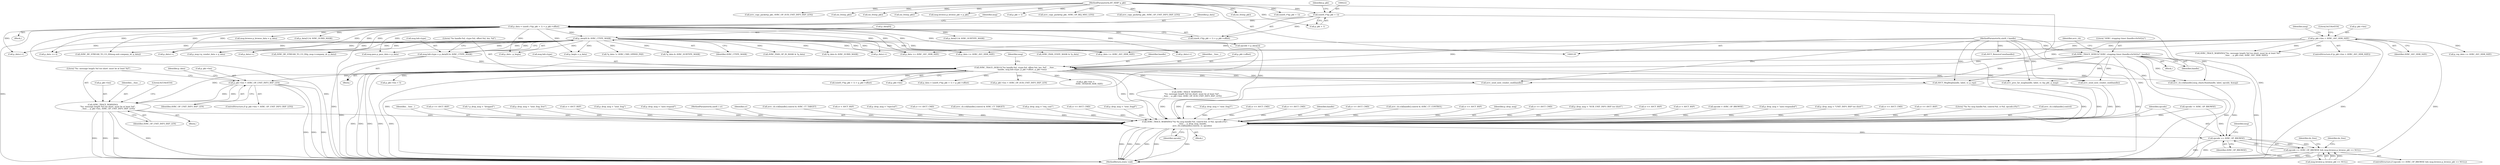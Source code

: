 digraph "0_Android_830cb39cb2a0f1bf6704d264e2a5c5029c175dd7@pointer" {
"1000461" [label="(Call,AVRC_TRACE_WARNING(\n                \"%s: message length %d too short: must be at least %d\",\n                __func__, p_pkt->len, AVRC_OP_UNIT_INFO_RSP_LEN))"];
"1000310" [label="(Call,AVRC_TRACE_DEBUG(\"%s handle:%d, ctype:%d, offset:%d, len: %d\", __func__,\n                      handle, msg.hdr.ctype, p_pkt->offset, p_pkt->len))"];
"1000207" [label="(Call,AVRC_TRACE_DEBUG(\"AVRC: stopping timer (handle=0x%02x)\", handle))"];
"1000129" [label="(MethodParameterIn,uint8_t handle)"];
"1000299" [label="(Call,msg.hdr.ctype = p_data[0] & AVRC_CTYPE_MASK)"];
"1000305" [label="(Call,p_data[0] & AVRC_CTYPE_MASK)"];
"1000218" [label="(Call,p_data = (uint8_t*)(p_pkt + 1) + p_pkt->offset)"];
"1000221" [label="(Call,(uint8_t*)(p_pkt + 1))"];
"1000132" [label="(MethodParameterIn,BT_HDR* p_pkt)"];
"1000280" [label="(Call,p_pkt->len < AVRC_AVC_HDR_SIZE)"];
"1000455" [label="(Call,p_pkt->len < AVRC_OP_UNIT_INFO_RSP_LEN)"];
"1001023" [label="(Call,AVRC_TRACE_WARNING(\"%s %s msg handle:%d, control:%d, cr:%d, opcode:x%x\",\n                       __func__, p_drop_msg, handle,\n                       avrc_cb.ccb[handle].control, cr, opcode))"];
"1001039" [label="(Call,opcode == AVRC_OP_BROWSE)"];
"1001038" [label="(Call,opcode == AVRC_OP_BROWSE && msg.browse.p_browse_pkt == NULL)"];
"1000219" [label="(Identifier,p_data)"];
"1000129" [label="(MethodParameterIn,uint8_t handle)"];
"1000454" [label="(ControlStructure,if (p_pkt->len < AVRC_OP_UNIT_INFO_RSP_LEN))"];
"1000581" [label="(Call,AVRC_TRACE_WARNING(\n                \"%s: message length %d too short: must be at least %d\",\n                __func__, p_pkt->len, AVRC_OP_SUB_UNIT_INFO_RSP_LEN))"];
"1000208" [label="(Literal,\"AVRC: stopping timer (handle=0x%02x)\")"];
"1001035" [label="(Identifier,cr)"];
"1000939" [label="(Call,avrc_cb.ccb[handle].control & AVRC_CT_TARGET)"];
"1000132" [label="(MethodParameterIn,BT_HDR* p_pkt)"];
"1000987" [label="(Call,cr = AVCT_RSP)"];
"1000984" [label="(Call,p_drop_msg = \"rejected\")"];
"1000911" [label="(Call,msg.pass.p_pass_data = p_data)"];
"1000296" [label="(Call,osi_free(p_pkt))"];
"1000289" [label="(Call,AVRC_TRACE_WARNING(\"%s: message length %d too short: must be at least %d\",\n                         __func__, p_pkt->len, AVRC_AVC_HDR_SIZE))"];
"1000270" [label="(Call,msg.browse.p_browse_pkt = p_pkt)"];
"1000469" [label="(Literal,0x534e4554)"];
"1000302" [label="(Identifier,msg)"];
"1000284" [label="(Identifier,AVRC_AVC_HDR_SIZE)"];
"1000575" [label="(Call,p_pkt->len < AVRC_OP_SUB_UNIT_INFO_RSP_LEN)"];
"1000209" [label="(Identifier,handle)"];
"1000332" [label="(Call,p_data[1] & AVRC_SUBTYPE_MASK)"];
"1000677" [label="(Call,p_pkt->len <\n            AVRC_VENDOR_HDR_SIZE)"];
"1000231" [label="(Identifier,msg)"];
"1000820" [label="(Call,p_pkt->len < 5)"];
"1001023" [label="(Call,AVRC_TRACE_WARNING(\"%s %s msg handle:%d, control:%d, cr:%d, opcode:x%x\",\n                       __func__, p_drop_msg, handle,\n                       avrc_cb.ccb[handle].control, cr, opcode))"];
"1001036" [label="(Identifier,opcode)"];
"1000664" [label="(Call,(uint8_t*)(p_pkt + 1) + p_pkt->offset)"];
"1000667" [label="(Call,p_pkt + 1)"];
"1001022" [label="(Block,)"];
"1000948" [label="(Call,cr == AVCT_CMD)"];
"1001045" [label="(Identifier,msg)"];
"1000460" [label="(Block,)"];
"1001057" [label="(MethodReturn,static void)"];
"1000357" [label="(Call,avrc_cb.ccb[handle].control & AVRC_CT_TARGET)"];
"1000306" [label="(Call,p_data[0])"];
"1000788" [label="(Call,p_drop_msg = \"req_cont\")"];
"1000388" [label="(Call,cr == AVCT_CMD)"];
"1001037" [label="(ControlStructure,if (opcode == AVRC_OP_BROWSE && msg.browse.p_browse_pkt == NULL))"];
"1000322" [label="(Call,p_pkt->len)"];
"1000803" [label="(Call,p_drop_msg = \"sent_fragd\")"];
"1000793" [label="(Call,p_drop_msg = \"sent_frag3\")"];
"1000311" [label="(Literal,\"%s handle:%d, ctype:%d, offset:%d, len: %d\")"];
"1000973" [label="(Call,avrc_copy_packet(p_pkt, AVRC_OP_REJ_MSG_LEN))"];
"1001038" [label="(Call,opcode == AVRC_OP_BROWSE && msg.browse.p_browse_pkt == NULL)"];
"1001015" [label="(Call,avrc_cb.ccb[handle].msg_cback.Run(handle, label, opcode, &msg))"];
"1000467" [label="(Identifier,AVRC_OP_UNIT_INFO_RSP_LEN)"];
"1000515" [label="(Call,cr == AVCT_CMD)"];
"1000394" [label="(Call,avrc_copy_packet(p_pkt, AVRC_OP_UNIT_INFO_RSP_LEN))"];
"1000847" [label="(Call,AVRC_PASS_OP_ID_MASK & *p_data)"];
"1000366" [label="(Call,cr == AVCT_CMD)"];
"1000637" [label="(Call,p_data++)"];
"1001027" [label="(Identifier,handle)"];
"1000662" [label="(Call,p_data = (uint8_t*)(p_pkt + 1) + p_pkt->offset)"];
"1000312" [label="(Identifier,__func__)"];
"1001055" [label="(Call,osi_free(p_pkt))"];
"1000827" [label="(Call,cr == AVCT_CMD)"];
"1000206" [label="(Block,)"];
"1000280" [label="(Call,p_pkt->len < AVRC_AVC_HDR_SIZE)"];
"1001040" [label="(Identifier,opcode)"];
"1000287" [label="(Literal,0x534e4554)"];
"1000499" [label="(Call,*p_data & AVRC_SUBID_MASK)"];
"1000880" [label="(Call,p_data++)"];
"1000370" [label="(Call,avrc_cb.ccb[handle].control & AVRC_CT_CONTROL)"];
"1000808" [label="(Call,cr == AVCT_RSP)"];
"1000299" [label="(Call,msg.hdr.ctype = p_data[0] & AVRC_CTYPE_MASK)"];
"1000703" [label="(Call,p_msg->p_vendor_data = p_data)"];
"1000133" [label="(Block,)"];
"1000673" [label="(Call,p_begin = p_data)"];
"1000305" [label="(Call,p_data[0] & AVRC_CTYPE_MASK)"];
"1000665" [label="(Call,(uint8_t*)(p_pkt + 1))"];
"1000214" [label="(Identifier,avrc_cb)"];
"1001026" [label="(Identifier,p_drop_msg)"];
"1000464" [label="(Call,p_pkt->len)"];
"1000314" [label="(Call,msg.hdr.ctype)"];
"1001041" [label="(Identifier,AVRC_OP_BROWSE)"];
"1000684" [label="(Call,cr == AVCT_CMD)"];
"1000962" [label="(Call,opcode != AVRC_OP_BROWSE)"];
"1000594" [label="(Call,p_drop_msg = \"SUB_UNIT_INFO_RSP too short\")"];
"1000698" [label="(Call,AVRC_BE_STREAM_TO_CO_ID(p_msg->company_id, p_data))"];
"1000310" [label="(Call,AVRC_TRACE_DEBUG(\"%s handle:%d, ctype:%d, offset:%d, len: %d\", __func__,\n                      handle, msg.hdr.ctype, p_pkt->offset, p_pkt->len))"];
"1000254" [label="(Call,msg.browse.p_browse_data = p_data)"];
"1000463" [label="(Identifier,__func__)"];
"1001042" [label="(Call,msg.browse.p_browse_pkt == NULL)"];
"1000598" [label="(Call,p_data += AVRC_AVC_HDR_SIZE)"];
"1000300" [label="(Call,msg.hdr.ctype)"];
"1001051" [label="(Identifier,do_free)"];
"1000815" [label="(Call,avrc_send_next_vendor_cmd(handle))"];
"1000328" [label="(Identifier,msg)"];
"1000379" [label="(Call,cr == AVCT_RSP)"];
"1000281" [label="(Call,p_pkt->len)"];
"1000852" [label="(Call,AVRC_PASS_STATE_MASK & *p_data)"];
"1000313" [label="(Identifier,handle)"];
"1000503" [label="(Call,p_data++)"];
"1000446" [label="(Call,cr = AVCT_RSP)"];
"1000242" [label="(Call,opcode = AVRC_OP_BROWSE)"];
"1000569" [label="(Call,p_drop_msg = \"auto responded\")"];
"1000456" [label="(Call,p_pkt->len)"];
"1000474" [label="(Call,p_drop_msg = \"UNIT_INFO_RSP too short\")"];
"1000753" [label="(Call,avrc_proc_far_msg(handle, label, cr, &p_pkt, p_msg))"];
"1000740" [label="(Call,cr == AVCT_CMD)"];
"1000227" [label="(Identifier,p_pkt)"];
"1000344" [label="(Call,p_data[1] & AVRC_SUBID_MASK)"];
"1000319" [label="(Call,p_pkt->offset)"];
"1000929" [label="(Call,cr == AVCT_RSP)"];
"1000610" [label="(Call,p_data++)"];
"1001024" [label="(Literal,\"%s %s msg handle:%d, control:%d, cr:%d, opcode:x%x\")"];
"1000221" [label="(Call,(uint8_t*)(p_pkt + 1))"];
"1000459" [label="(Identifier,AVRC_OP_UNIT_INFO_RSP_LEN)"];
"1000505" [label="(Call,AVRC_BE_STREAM_TO_CO_ID(msg.unit.company_id, p_data))"];
"1000218" [label="(Call,p_data = (uint8_t*)(p_pkt + 1) + p_pkt->offset)"];
"1001039" [label="(Call,opcode == AVRC_OP_BROWSE)"];
"1000478" [label="(Call,p_data += 4)"];
"1000933" [label="(Call,avrc_send_next_vendor_cmd(handle))"];
"1000871" [label="(Call,p_data++)"];
"1000207" [label="(Call,AVRC_TRACE_DEBUG(\"AVRC: stopping timer (handle=0x%02x)\", handle))"];
"1000455" [label="(Call,p_pkt->len < AVRC_OP_UNIT_INFO_RSP_LEN)"];
"1001028" [label="(Call,avrc_cb.ccb[handle].control)"];
"1001025" [label="(Identifier,__func__)"];
"1000349" [label="(Call,opcode = p_data[2])"];
"1000619" [label="(Call,*p_data != AVRC_CMD_OPRND_PAD)"];
"1000695" [label="(Call,p_data += AVRC_AVC_HDR_SIZE)"];
"1000462" [label="(Literal,\"%s: message length %d too short: must be at least %d\")"];
"1000479" [label="(Identifier,p_data)"];
"1000203" [label="(Call,cr == AVCT_RSP)"];
"1000488" [label="(Call,*p_data & AVRC_SUBTYPE_MASK)"];
"1000838" [label="(Call,p_data += AVRC_AVC_HDR_SIZE)"];
"1000157" [label="(Call,* p_drop_msg = \"dropped\")"];
"1000461" [label="(Call,AVRC_TRACE_WARNING(\n                \"%s: message length %d too short: must be at least %d\",\n                __func__, p_pkt->len, AVRC_OP_UNIT_INFO_RSP_LEN))"];
"1000798" [label="(Call,p_drop_msg = \"sent_frag_free\")"];
"1000566" [label="(Call,cr = AVCT_RSP)"];
"1000220" [label="(Call,(uint8_t*)(p_pkt + 1) + p_pkt->offset)"];
"1000521" [label="(Call,avrc_copy_packet(p_pkt, AVRC_OP_SUB_UNIT_INFO_RSP_LEN))"];
"1000996" [label="(Call,AVCT_MsgReq(handle, label, cr, p_rsp))"];
"1000198" [label="(Call,AVCT_RemoveConn(handle))"];
"1001054" [label="(Identifier,do_free)"];
"1000188" [label="(Call,osi_free(p_pkt))"];
"1000196" [label="(Call,osi_free(p_pkt))"];
"1000223" [label="(Call,p_pkt + 1)"];
"1000783" [label="(Call,p_drop_msg = \"sent_frag\")"];
"1000405" [label="(Call,p_rsp_data += AVRC_AVC_HDR_SIZE)"];
"1000278" [label="(Block,)"];
"1000449" [label="(Call,p_drop_msg = \"auto respond\")"];
"1000131" [label="(MethodParameterIn,uint8_t cr)"];
"1000279" [label="(ControlStructure,if (p_pkt->len < AVRC_AVC_HDR_SIZE))"];
"1000716" [label="(Call,p_data - p_begin)"];
"1000309" [label="(Identifier,AVRC_CTYPE_MASK)"];
"1000461" -> "1000460"  [label="AST: "];
"1000461" -> "1000467"  [label="CFG: "];
"1000462" -> "1000461"  [label="AST: "];
"1000463" -> "1000461"  [label="AST: "];
"1000464" -> "1000461"  [label="AST: "];
"1000467" -> "1000461"  [label="AST: "];
"1000469" -> "1000461"  [label="CFG: "];
"1000461" -> "1001057"  [label="DDG: "];
"1000461" -> "1001057"  [label="DDG: "];
"1000461" -> "1001057"  [label="DDG: "];
"1000461" -> "1001057"  [label="DDG: "];
"1000310" -> "1000461"  [label="DDG: "];
"1000455" -> "1000461"  [label="DDG: "];
"1000455" -> "1000461"  [label="DDG: "];
"1000461" -> "1001023"  [label="DDG: "];
"1000310" -> "1000278"  [label="AST: "];
"1000310" -> "1000322"  [label="CFG: "];
"1000311" -> "1000310"  [label="AST: "];
"1000312" -> "1000310"  [label="AST: "];
"1000313" -> "1000310"  [label="AST: "];
"1000314" -> "1000310"  [label="AST: "];
"1000319" -> "1000310"  [label="AST: "];
"1000322" -> "1000310"  [label="AST: "];
"1000328" -> "1000310"  [label="CFG: "];
"1000310" -> "1001057"  [label="DDG: "];
"1000310" -> "1001057"  [label="DDG: "];
"1000310" -> "1001057"  [label="DDG: "];
"1000310" -> "1001057"  [label="DDG: "];
"1000310" -> "1001057"  [label="DDG: "];
"1000207" -> "1000310"  [label="DDG: "];
"1000129" -> "1000310"  [label="DDG: "];
"1000299" -> "1000310"  [label="DDG: "];
"1000280" -> "1000310"  [label="DDG: "];
"1000310" -> "1000455"  [label="DDG: "];
"1000310" -> "1000575"  [label="DDG: "];
"1000310" -> "1000581"  [label="DDG: "];
"1000310" -> "1000662"  [label="DDG: "];
"1000310" -> "1000664"  [label="DDG: "];
"1000310" -> "1000677"  [label="DDG: "];
"1000310" -> "1000753"  [label="DDG: "];
"1000310" -> "1000815"  [label="DDG: "];
"1000310" -> "1000820"  [label="DDG: "];
"1000310" -> "1000933"  [label="DDG: "];
"1000310" -> "1000996"  [label="DDG: "];
"1000310" -> "1001015"  [label="DDG: "];
"1000310" -> "1001023"  [label="DDG: "];
"1000310" -> "1001023"  [label="DDG: "];
"1000207" -> "1000206"  [label="AST: "];
"1000207" -> "1000209"  [label="CFG: "];
"1000208" -> "1000207"  [label="AST: "];
"1000209" -> "1000207"  [label="AST: "];
"1000214" -> "1000207"  [label="CFG: "];
"1000207" -> "1001057"  [label="DDG: "];
"1000207" -> "1001057"  [label="DDG: "];
"1000129" -> "1000207"  [label="DDG: "];
"1000207" -> "1000753"  [label="DDG: "];
"1000207" -> "1000815"  [label="DDG: "];
"1000207" -> "1000933"  [label="DDG: "];
"1000207" -> "1000996"  [label="DDG: "];
"1000207" -> "1001015"  [label="DDG: "];
"1000207" -> "1001023"  [label="DDG: "];
"1000129" -> "1000128"  [label="AST: "];
"1000129" -> "1001057"  [label="DDG: "];
"1000129" -> "1000198"  [label="DDG: "];
"1000129" -> "1000753"  [label="DDG: "];
"1000129" -> "1000815"  [label="DDG: "];
"1000129" -> "1000933"  [label="DDG: "];
"1000129" -> "1000996"  [label="DDG: "];
"1000129" -> "1001015"  [label="DDG: "];
"1000129" -> "1001023"  [label="DDG: "];
"1000299" -> "1000278"  [label="AST: "];
"1000299" -> "1000305"  [label="CFG: "];
"1000300" -> "1000299"  [label="AST: "];
"1000305" -> "1000299"  [label="AST: "];
"1000311" -> "1000299"  [label="CFG: "];
"1000299" -> "1001057"  [label="DDG: "];
"1000305" -> "1000299"  [label="DDG: "];
"1000305" -> "1000299"  [label="DDG: "];
"1000305" -> "1000309"  [label="CFG: "];
"1000306" -> "1000305"  [label="AST: "];
"1000309" -> "1000305"  [label="AST: "];
"1000305" -> "1001057"  [label="DDG: "];
"1000305" -> "1001057"  [label="DDG: "];
"1000218" -> "1000305"  [label="DDG: "];
"1000305" -> "1000478"  [label="DDG: "];
"1000305" -> "1000488"  [label="DDG: "];
"1000305" -> "1000499"  [label="DDG: "];
"1000305" -> "1000503"  [label="DDG: "];
"1000305" -> "1000505"  [label="DDG: "];
"1000305" -> "1000598"  [label="DDG: "];
"1000305" -> "1000610"  [label="DDG: "];
"1000305" -> "1000619"  [label="DDG: "];
"1000305" -> "1000637"  [label="DDG: "];
"1000305" -> "1000673"  [label="DDG: "];
"1000305" -> "1000695"  [label="DDG: "];
"1000305" -> "1000698"  [label="DDG: "];
"1000305" -> "1000703"  [label="DDG: "];
"1000305" -> "1000716"  [label="DDG: "];
"1000305" -> "1000838"  [label="DDG: "];
"1000305" -> "1000847"  [label="DDG: "];
"1000305" -> "1000852"  [label="DDG: "];
"1000305" -> "1000871"  [label="DDG: "];
"1000305" -> "1000880"  [label="DDG: "];
"1000305" -> "1000911"  [label="DDG: "];
"1000218" -> "1000133"  [label="AST: "];
"1000218" -> "1000220"  [label="CFG: "];
"1000219" -> "1000218"  [label="AST: "];
"1000220" -> "1000218"  [label="AST: "];
"1000231" -> "1000218"  [label="CFG: "];
"1000218" -> "1001057"  [label="DDG: "];
"1000218" -> "1001057"  [label="DDG: "];
"1000221" -> "1000218"  [label="DDG: "];
"1000218" -> "1000254"  [label="DDG: "];
"1000218" -> "1000332"  [label="DDG: "];
"1000218" -> "1000344"  [label="DDG: "];
"1000218" -> "1000349"  [label="DDG: "];
"1000218" -> "1000478"  [label="DDG: "];
"1000218" -> "1000503"  [label="DDG: "];
"1000218" -> "1000505"  [label="DDG: "];
"1000218" -> "1000598"  [label="DDG: "];
"1000218" -> "1000610"  [label="DDG: "];
"1000218" -> "1000637"  [label="DDG: "];
"1000218" -> "1000673"  [label="DDG: "];
"1000218" -> "1000695"  [label="DDG: "];
"1000218" -> "1000698"  [label="DDG: "];
"1000218" -> "1000703"  [label="DDG: "];
"1000218" -> "1000716"  [label="DDG: "];
"1000218" -> "1000838"  [label="DDG: "];
"1000218" -> "1000871"  [label="DDG: "];
"1000218" -> "1000880"  [label="DDG: "];
"1000218" -> "1000911"  [label="DDG: "];
"1000221" -> "1000220"  [label="AST: "];
"1000221" -> "1000223"  [label="CFG: "];
"1000222" -> "1000221"  [label="AST: "];
"1000223" -> "1000221"  [label="AST: "];
"1000227" -> "1000221"  [label="CFG: "];
"1000221" -> "1001057"  [label="DDG: "];
"1000221" -> "1000220"  [label="DDG: "];
"1000132" -> "1000221"  [label="DDG: "];
"1000132" -> "1000128"  [label="AST: "];
"1000132" -> "1001057"  [label="DDG: "];
"1000132" -> "1000188"  [label="DDG: "];
"1000132" -> "1000196"  [label="DDG: "];
"1000132" -> "1000223"  [label="DDG: "];
"1000132" -> "1000270"  [label="DDG: "];
"1000132" -> "1000296"  [label="DDG: "];
"1000132" -> "1000394"  [label="DDG: "];
"1000132" -> "1000521"  [label="DDG: "];
"1000132" -> "1000665"  [label="DDG: "];
"1000132" -> "1000667"  [label="DDG: "];
"1000132" -> "1000973"  [label="DDG: "];
"1000132" -> "1001055"  [label="DDG: "];
"1000280" -> "1000279"  [label="AST: "];
"1000280" -> "1000284"  [label="CFG: "];
"1000281" -> "1000280"  [label="AST: "];
"1000284" -> "1000280"  [label="AST: "];
"1000287" -> "1000280"  [label="CFG: "];
"1000302" -> "1000280"  [label="CFG: "];
"1000280" -> "1001057"  [label="DDG: "];
"1000280" -> "1001057"  [label="DDG: "];
"1000280" -> "1000289"  [label="DDG: "];
"1000280" -> "1000289"  [label="DDG: "];
"1000280" -> "1000405"  [label="DDG: "];
"1000280" -> "1000598"  [label="DDG: "];
"1000280" -> "1000695"  [label="DDG: "];
"1000280" -> "1000838"  [label="DDG: "];
"1000455" -> "1000454"  [label="AST: "];
"1000455" -> "1000459"  [label="CFG: "];
"1000456" -> "1000455"  [label="AST: "];
"1000459" -> "1000455"  [label="AST: "];
"1000462" -> "1000455"  [label="CFG: "];
"1000479" -> "1000455"  [label="CFG: "];
"1000455" -> "1001057"  [label="DDG: "];
"1000455" -> "1001057"  [label="DDG: "];
"1000455" -> "1001057"  [label="DDG: "];
"1001023" -> "1001022"  [label="AST: "];
"1001023" -> "1001036"  [label="CFG: "];
"1001024" -> "1001023"  [label="AST: "];
"1001025" -> "1001023"  [label="AST: "];
"1001026" -> "1001023"  [label="AST: "];
"1001027" -> "1001023"  [label="AST: "];
"1001028" -> "1001023"  [label="AST: "];
"1001035" -> "1001023"  [label="AST: "];
"1001036" -> "1001023"  [label="AST: "];
"1001040" -> "1001023"  [label="CFG: "];
"1001023" -> "1001057"  [label="DDG: "];
"1001023" -> "1001057"  [label="DDG: "];
"1001023" -> "1001057"  [label="DDG: "];
"1001023" -> "1001057"  [label="DDG: "];
"1001023" -> "1001057"  [label="DDG: "];
"1001023" -> "1001057"  [label="DDG: "];
"1000581" -> "1001023"  [label="DDG: "];
"1000788" -> "1001023"  [label="DDG: "];
"1000594" -> "1001023"  [label="DDG: "];
"1000157" -> "1001023"  [label="DDG: "];
"1000449" -> "1001023"  [label="DDG: "];
"1000569" -> "1001023"  [label="DDG: "];
"1000803" -> "1001023"  [label="DDG: "];
"1000984" -> "1001023"  [label="DDG: "];
"1000798" -> "1001023"  [label="DDG: "];
"1000783" -> "1001023"  [label="DDG: "];
"1000793" -> "1001023"  [label="DDG: "];
"1000474" -> "1001023"  [label="DDG: "];
"1000753" -> "1001023"  [label="DDG: "];
"1000753" -> "1001023"  [label="DDG: "];
"1000815" -> "1001023"  [label="DDG: "];
"1000933" -> "1001023"  [label="DDG: "];
"1000996" -> "1001023"  [label="DDG: "];
"1000996" -> "1001023"  [label="DDG: "];
"1000939" -> "1001023"  [label="DDG: "];
"1000357" -> "1001023"  [label="DDG: "];
"1000370" -> "1001023"  [label="DDG: "];
"1000388" -> "1001023"  [label="DDG: "];
"1000684" -> "1001023"  [label="DDG: "];
"1000379" -> "1001023"  [label="DDG: "];
"1000366" -> "1001023"  [label="DDG: "];
"1000948" -> "1001023"  [label="DDG: "];
"1000987" -> "1001023"  [label="DDG: "];
"1000808" -> "1001023"  [label="DDG: "];
"1000446" -> "1001023"  [label="DDG: "];
"1000515" -> "1001023"  [label="DDG: "];
"1000827" -> "1001023"  [label="DDG: "];
"1000566" -> "1001023"  [label="DDG: "];
"1000929" -> "1001023"  [label="DDG: "];
"1000740" -> "1001023"  [label="DDG: "];
"1000203" -> "1001023"  [label="DDG: "];
"1000131" -> "1001023"  [label="DDG: "];
"1000349" -> "1001023"  [label="DDG: "];
"1000962" -> "1001023"  [label="DDG: "];
"1000242" -> "1001023"  [label="DDG: "];
"1001023" -> "1001039"  [label="DDG: "];
"1001039" -> "1001038"  [label="AST: "];
"1001039" -> "1001041"  [label="CFG: "];
"1001040" -> "1001039"  [label="AST: "];
"1001041" -> "1001039"  [label="AST: "];
"1001045" -> "1001039"  [label="CFG: "];
"1001038" -> "1001039"  [label="CFG: "];
"1001039" -> "1001057"  [label="DDG: "];
"1001039" -> "1001057"  [label="DDG: "];
"1001039" -> "1001038"  [label="DDG: "];
"1001039" -> "1001038"  [label="DDG: "];
"1001015" -> "1001039"  [label="DDG: "];
"1000962" -> "1001039"  [label="DDG: "];
"1001038" -> "1001037"  [label="AST: "];
"1001038" -> "1001042"  [label="CFG: "];
"1001042" -> "1001038"  [label="AST: "];
"1001051" -> "1001038"  [label="CFG: "];
"1001054" -> "1001038"  [label="CFG: "];
"1001038" -> "1001057"  [label="DDG: "];
"1001038" -> "1001057"  [label="DDG: "];
"1001038" -> "1001057"  [label="DDG: "];
"1001042" -> "1001038"  [label="DDG: "];
"1001042" -> "1001038"  [label="DDG: "];
}
